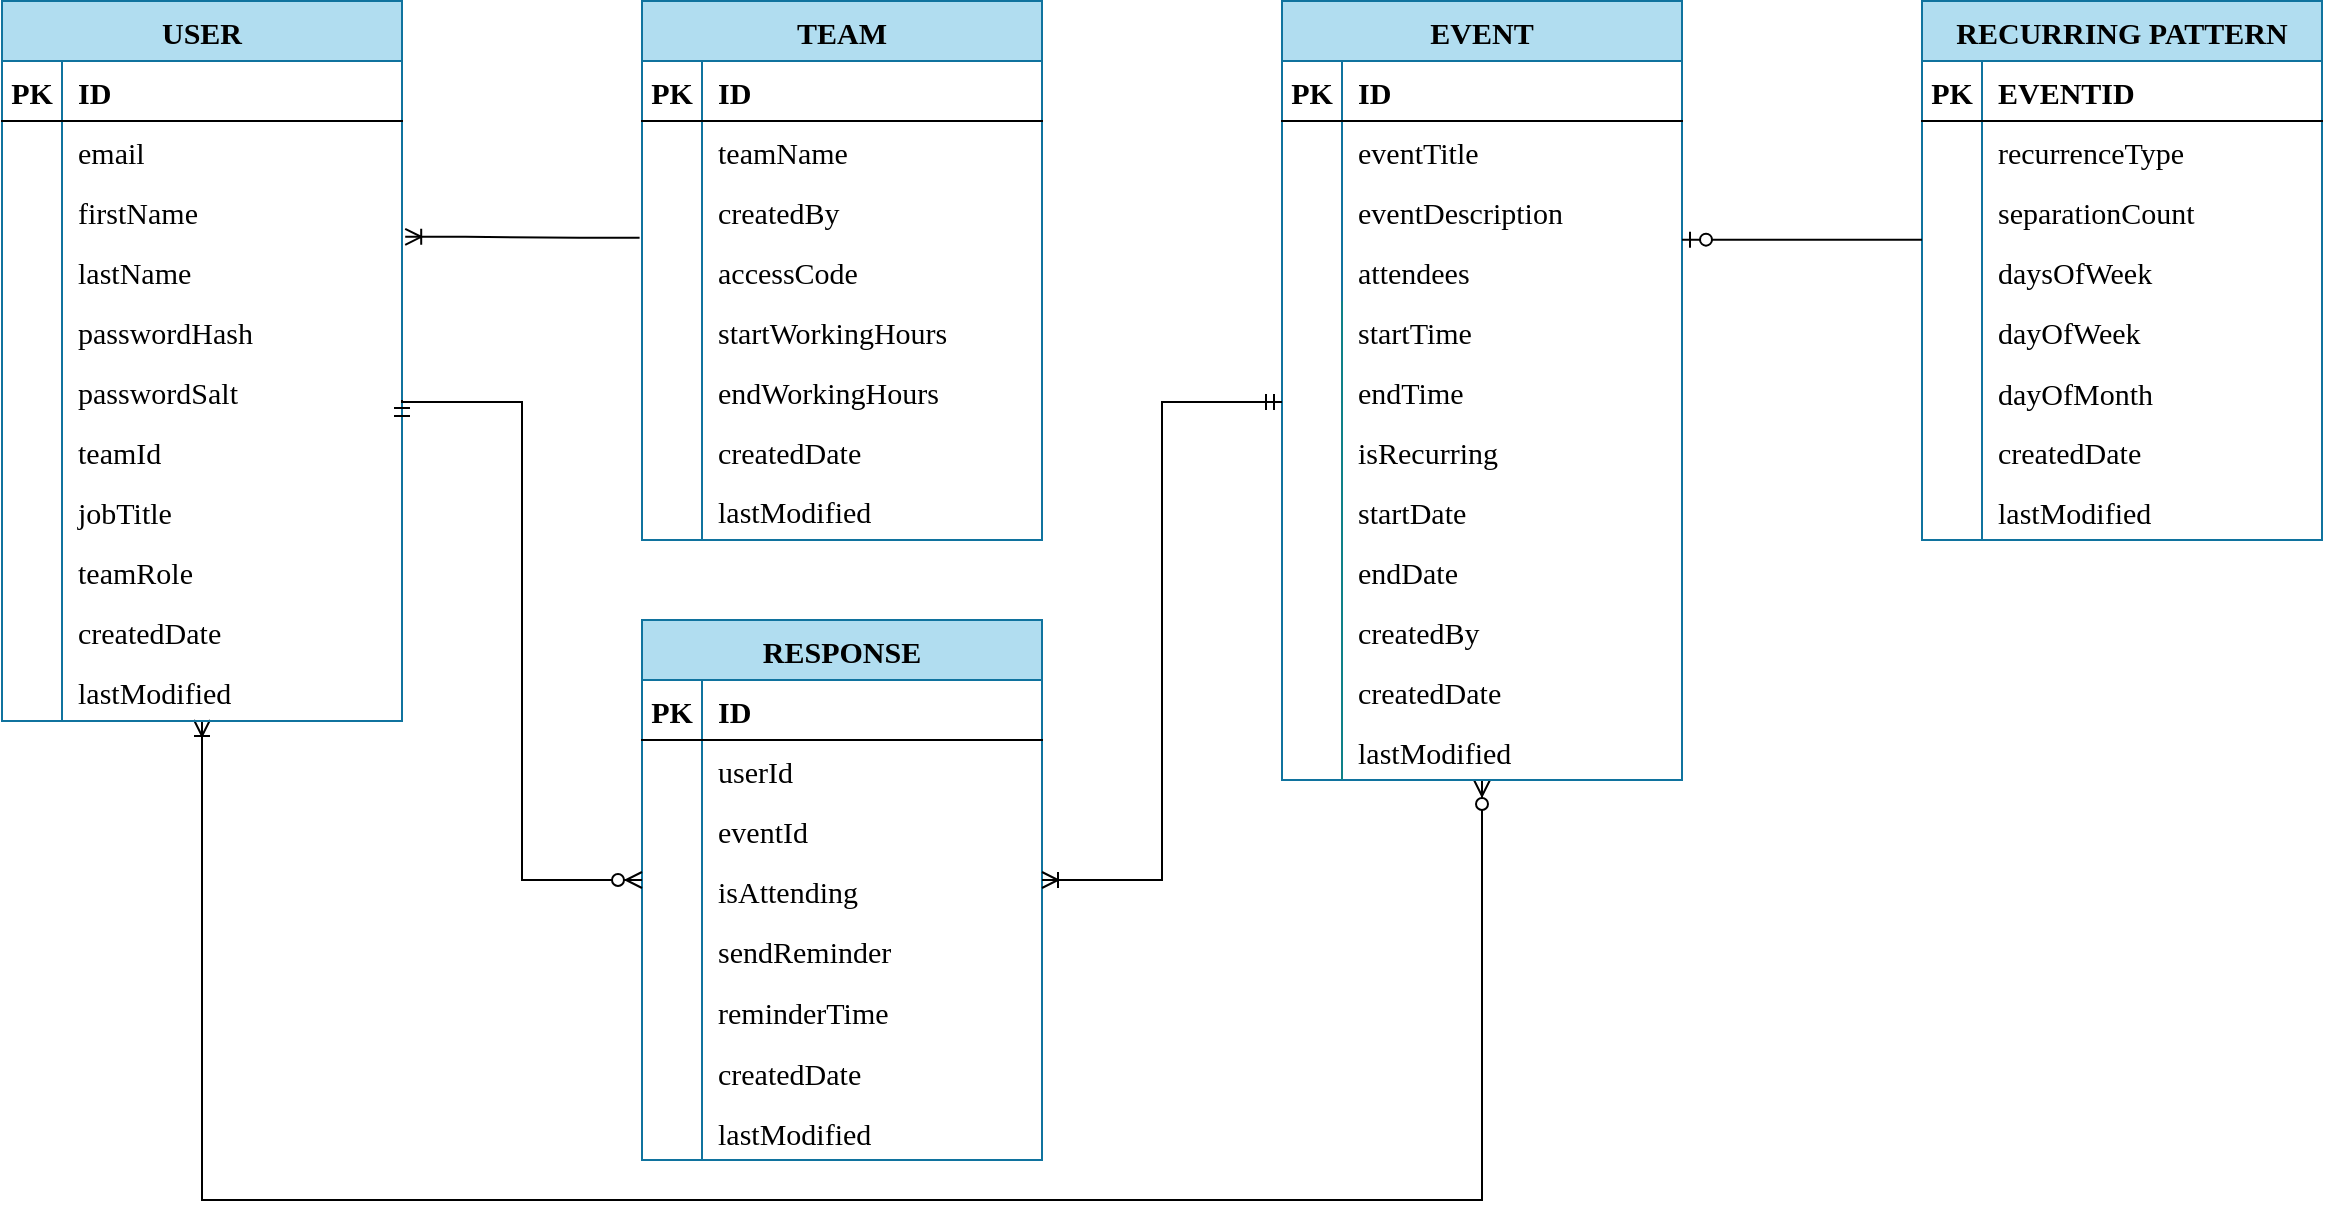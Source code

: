 <mxfile version="21.3.7" type="device">
  <diagram id="R2lEEEUBdFMjLlhIrx00" name="Page-1">
    <mxGraphModel dx="1044" dy="792" grid="1" gridSize="10" guides="1" tooltips="1" connect="1" arrows="1" fold="1" page="1" pageScale="1" pageWidth="1169" pageHeight="827" math="0" shadow="0" extFonts="Permanent Marker^https://fonts.googleapis.com/css?family=Permanent+Marker">
      <root>
        <mxCell id="0" />
        <mxCell id="1" parent="0" />
        <mxCell id="0KluFjxymEB3PdpdBPrm-7" value="" style="edgeStyle=orthogonalEdgeStyle;fontSize=15;html=1;endArrow=ERoneToMany;startArrow=ERzeroToMany;rounded=0;fontFamily=Times New Roman;" parent="1" edge="1">
          <mxGeometry width="100" height="100" relative="1" as="geometry">
            <mxPoint x="740" y="470" as="sourcePoint" />
            <mxPoint x="100" y="440" as="targetPoint" />
            <Array as="points">
              <mxPoint x="740" y="680" />
              <mxPoint x="100" y="680" />
            </Array>
          </mxGeometry>
        </mxCell>
        <object label="USER" teamId="teamId&#xa;teamId&#xa;" placeholders="1" id="lhX8aBAA-CN6_TQrvfnU-5">
          <mxCell style="shape=table;startSize=30;container=1;collapsible=1;childLayout=tableLayout;fixedRows=1;rowLines=0;fontStyle=1;align=center;resizeLast=1;movable=1;resizable=1;rotatable=1;deletable=1;editable=1;connectable=1;fillColor=#b1ddf0;strokeColor=#10739e;fontFamily=Times New Roman;fontSize=15;" parent="1" vertex="1">
            <mxGeometry y="80.5" width="200" height="360" as="geometry">
              <mxRectangle x="440" y="80" width="70" height="30" as="alternateBounds" />
            </mxGeometry>
          </mxCell>
        </object>
        <mxCell id="lhX8aBAA-CN6_TQrvfnU-6" value="" style="shape=tableRow;horizontal=0;startSize=0;swimlaneHead=0;swimlaneBody=0;fillColor=none;collapsible=0;dropTarget=0;points=[[0,0.5],[1,0.5]];portConstraint=eastwest;top=0;left=0;right=0;bottom=1;fontFamily=Times New Roman;fontSize=15;" parent="lhX8aBAA-CN6_TQrvfnU-5" vertex="1">
          <mxGeometry y="30" width="200" height="30" as="geometry" />
        </mxCell>
        <mxCell id="lhX8aBAA-CN6_TQrvfnU-7" value="PK" style="shape=partialRectangle;connectable=0;fillColor=none;top=0;left=0;bottom=0;right=0;fontStyle=1;overflow=hidden;fontFamily=Times New Roman;fontSize=15;" parent="lhX8aBAA-CN6_TQrvfnU-6" vertex="1">
          <mxGeometry width="30" height="30" as="geometry">
            <mxRectangle width="30" height="30" as="alternateBounds" />
          </mxGeometry>
        </mxCell>
        <mxCell id="lhX8aBAA-CN6_TQrvfnU-8" value="ID" style="shape=partialRectangle;connectable=0;fillColor=none;top=0;left=0;bottom=0;right=0;align=left;spacingLeft=6;fontStyle=1;overflow=hidden;fontFamily=Times New Roman;fontSize=15;" parent="lhX8aBAA-CN6_TQrvfnU-6" vertex="1">
          <mxGeometry x="30" width="170" height="30" as="geometry">
            <mxRectangle width="170" height="30" as="alternateBounds" />
          </mxGeometry>
        </mxCell>
        <mxCell id="lhX8aBAA-CN6_TQrvfnU-9" value="" style="shape=tableRow;horizontal=0;startSize=0;swimlaneHead=0;swimlaneBody=0;fillColor=none;collapsible=0;dropTarget=0;points=[[0,0.5],[1,0.5]];portConstraint=eastwest;top=0;left=0;right=0;bottom=0;fontFamily=Times New Roman;fontSize=15;" parent="lhX8aBAA-CN6_TQrvfnU-5" vertex="1">
          <mxGeometry y="60" width="200" height="30" as="geometry" />
        </mxCell>
        <mxCell id="lhX8aBAA-CN6_TQrvfnU-10" value="" style="shape=partialRectangle;connectable=0;fillColor=none;top=0;left=0;bottom=0;right=0;editable=1;overflow=hidden;fontFamily=Times New Roman;fontSize=15;" parent="lhX8aBAA-CN6_TQrvfnU-9" vertex="1">
          <mxGeometry width="30" height="30" as="geometry">
            <mxRectangle width="30" height="30" as="alternateBounds" />
          </mxGeometry>
        </mxCell>
        <mxCell id="lhX8aBAA-CN6_TQrvfnU-11" value="email" style="shape=partialRectangle;connectable=0;fillColor=none;top=0;left=0;bottom=0;right=0;align=left;spacingLeft=6;overflow=hidden;fontFamily=Times New Roman;fontSize=15;" parent="lhX8aBAA-CN6_TQrvfnU-9" vertex="1">
          <mxGeometry x="30" width="170" height="30" as="geometry">
            <mxRectangle width="170" height="30" as="alternateBounds" />
          </mxGeometry>
        </mxCell>
        <mxCell id="lhX8aBAA-CN6_TQrvfnU-12" value="" style="shape=tableRow;horizontal=0;startSize=0;swimlaneHead=0;swimlaneBody=0;fillColor=none;collapsible=0;dropTarget=0;points=[[0,0.5],[1,0.5]];portConstraint=eastwest;top=0;left=0;right=0;bottom=0;fontFamily=Times New Roman;fontSize=15;" parent="lhX8aBAA-CN6_TQrvfnU-5" vertex="1">
          <mxGeometry y="90" width="200" height="30" as="geometry" />
        </mxCell>
        <mxCell id="lhX8aBAA-CN6_TQrvfnU-13" value="" style="shape=partialRectangle;connectable=0;fillColor=none;top=0;left=0;bottom=0;right=0;editable=1;overflow=hidden;fontFamily=Times New Roman;fontSize=15;" parent="lhX8aBAA-CN6_TQrvfnU-12" vertex="1">
          <mxGeometry width="30" height="30" as="geometry">
            <mxRectangle width="30" height="30" as="alternateBounds" />
          </mxGeometry>
        </mxCell>
        <mxCell id="lhX8aBAA-CN6_TQrvfnU-14" value="firstName" style="shape=partialRectangle;connectable=0;fillColor=none;top=0;left=0;bottom=0;right=0;align=left;spacingLeft=6;overflow=hidden;fontFamily=Times New Roman;fontSize=15;" parent="lhX8aBAA-CN6_TQrvfnU-12" vertex="1">
          <mxGeometry x="30" width="170" height="30" as="geometry">
            <mxRectangle width="170" height="30" as="alternateBounds" />
          </mxGeometry>
        </mxCell>
        <mxCell id="lhX8aBAA-CN6_TQrvfnU-15" value="" style="shape=tableRow;horizontal=0;startSize=0;swimlaneHead=0;swimlaneBody=0;fillColor=none;collapsible=0;dropTarget=0;points=[[0,0.5],[1,0.5]];portConstraint=eastwest;top=0;left=0;right=0;bottom=0;fontFamily=Times New Roman;fontSize=15;" parent="lhX8aBAA-CN6_TQrvfnU-5" vertex="1">
          <mxGeometry y="120" width="200" height="30" as="geometry" />
        </mxCell>
        <mxCell id="lhX8aBAA-CN6_TQrvfnU-16" value="" style="shape=partialRectangle;connectable=0;fillColor=none;top=0;left=0;bottom=0;right=0;editable=1;overflow=hidden;fontFamily=Times New Roman;fontSize=15;" parent="lhX8aBAA-CN6_TQrvfnU-15" vertex="1">
          <mxGeometry width="30" height="30" as="geometry">
            <mxRectangle width="30" height="30" as="alternateBounds" />
          </mxGeometry>
        </mxCell>
        <object label="lastName" teamId="" id="lhX8aBAA-CN6_TQrvfnU-17">
          <mxCell style="shape=partialRectangle;connectable=0;fillColor=none;top=0;left=0;bottom=0;right=0;align=left;spacingLeft=6;overflow=hidden;fontFamily=Times New Roman;fontSize=15;" parent="lhX8aBAA-CN6_TQrvfnU-15" vertex="1">
            <mxGeometry x="30" width="170" height="30" as="geometry">
              <mxRectangle width="170" height="30" as="alternateBounds" />
            </mxGeometry>
          </mxCell>
        </object>
        <object label="passwordHash" teamId="" id="lhX8aBAA-CN6_TQrvfnU-18">
          <mxCell style="shape=partialRectangle;connectable=0;fillColor=none;top=0;left=0;bottom=0;right=0;align=left;spacingLeft=6;overflow=hidden;fontFamily=Times New Roman;fontSize=15;" parent="1" vertex="1">
            <mxGeometry x="30" y="230.5" width="150" height="30" as="geometry">
              <mxRectangle width="150" height="30" as="alternateBounds" />
            </mxGeometry>
          </mxCell>
        </object>
        <object label="passwordSalt" teamId="" id="lhX8aBAA-CN6_TQrvfnU-19">
          <mxCell style="shape=partialRectangle;connectable=0;fillColor=none;top=0;left=0;bottom=0;right=0;align=left;spacingLeft=6;overflow=hidden;fontFamily=Times New Roman;fontSize=15;" parent="1" vertex="1">
            <mxGeometry x="30" y="260.5" width="150" height="30" as="geometry">
              <mxRectangle width="150" height="30" as="alternateBounds" />
            </mxGeometry>
          </mxCell>
        </object>
        <object label="teamId" teamId="" id="lhX8aBAA-CN6_TQrvfnU-20">
          <mxCell style="shape=partialRectangle;connectable=0;fillColor=none;top=0;left=0;bottom=0;right=0;align=left;spacingLeft=6;overflow=hidden;fontFamily=Times New Roman;fontSize=15;" parent="1" vertex="1">
            <mxGeometry x="30" y="290.5" width="150" height="30" as="geometry">
              <mxRectangle width="150" height="30" as="alternateBounds" />
            </mxGeometry>
          </mxCell>
        </object>
        <object label="jobTitle" teamId="" id="lhX8aBAA-CN6_TQrvfnU-21">
          <mxCell style="shape=partialRectangle;connectable=0;fillColor=none;top=0;left=0;bottom=0;right=0;align=left;spacingLeft=6;overflow=hidden;fontFamily=Times New Roman;fontSize=15;" parent="1" vertex="1">
            <mxGeometry x="30" y="320.5" width="150" height="30" as="geometry">
              <mxRectangle width="150" height="30" as="alternateBounds" />
            </mxGeometry>
          </mxCell>
        </object>
        <mxCell id="lhX8aBAA-CN6_TQrvfnU-22" value="" style="endArrow=none;html=1;rounded=0;fillColor=#b1ddf0;strokeColor=#10739e;fontFamily=Times New Roman;fontSize=15;" parent="1" edge="1">
          <mxGeometry width="50" height="50" relative="1" as="geometry">
            <mxPoint x="30" y="440.5" as="sourcePoint" />
            <mxPoint x="30" y="230.5" as="targetPoint" />
          </mxGeometry>
        </mxCell>
        <object label="TEAM" teamId="teamId&#xa;teamId&#xa;" placeholders="1" id="lhX8aBAA-CN6_TQrvfnU-23">
          <mxCell style="shape=table;startSize=30;container=1;collapsible=1;childLayout=tableLayout;fixedRows=1;rowLines=0;fontStyle=1;align=center;resizeLast=1;movable=1;resizable=1;rotatable=1;deletable=1;editable=1;connectable=1;fillColor=#b1ddf0;strokeColor=#10739e;fontFamily=Times New Roman;fontSize=15;" parent="1" vertex="1">
            <mxGeometry x="320" y="80.5" width="200" height="269.5" as="geometry">
              <mxRectangle x="440" y="80" width="70" height="30" as="alternateBounds" />
            </mxGeometry>
          </mxCell>
        </object>
        <mxCell id="lhX8aBAA-CN6_TQrvfnU-24" value="" style="shape=tableRow;horizontal=0;startSize=0;swimlaneHead=0;swimlaneBody=0;fillColor=none;collapsible=0;dropTarget=0;points=[[0,0.5],[1,0.5]];portConstraint=eastwest;top=0;left=0;right=0;bottom=1;fontFamily=Times New Roman;fontSize=15;" parent="lhX8aBAA-CN6_TQrvfnU-23" vertex="1">
          <mxGeometry y="30" width="200" height="30" as="geometry" />
        </mxCell>
        <mxCell id="lhX8aBAA-CN6_TQrvfnU-25" value="PK" style="shape=partialRectangle;connectable=0;fillColor=none;top=0;left=0;bottom=0;right=0;fontStyle=1;overflow=hidden;fontFamily=Times New Roman;fontSize=15;" parent="lhX8aBAA-CN6_TQrvfnU-24" vertex="1">
          <mxGeometry width="30" height="30" as="geometry">
            <mxRectangle width="30" height="30" as="alternateBounds" />
          </mxGeometry>
        </mxCell>
        <mxCell id="lhX8aBAA-CN6_TQrvfnU-26" value="ID" style="shape=partialRectangle;connectable=0;fillColor=none;top=0;left=0;bottom=0;right=0;align=left;spacingLeft=6;fontStyle=1;overflow=hidden;fontFamily=Times New Roman;fontSize=15;" parent="lhX8aBAA-CN6_TQrvfnU-24" vertex="1">
          <mxGeometry x="30" width="170" height="30" as="geometry">
            <mxRectangle width="170" height="30" as="alternateBounds" />
          </mxGeometry>
        </mxCell>
        <mxCell id="lhX8aBAA-CN6_TQrvfnU-27" value="" style="shape=tableRow;horizontal=0;startSize=0;swimlaneHead=0;swimlaneBody=0;fillColor=none;collapsible=0;dropTarget=0;points=[[0,0.5],[1,0.5]];portConstraint=eastwest;top=0;left=0;right=0;bottom=0;fontFamily=Times New Roman;fontSize=15;" parent="lhX8aBAA-CN6_TQrvfnU-23" vertex="1">
          <mxGeometry y="60" width="200" height="30" as="geometry" />
        </mxCell>
        <mxCell id="lhX8aBAA-CN6_TQrvfnU-28" value="" style="shape=partialRectangle;connectable=0;fillColor=none;top=0;left=0;bottom=0;right=0;editable=1;overflow=hidden;fontFamily=Times New Roman;fontSize=15;" parent="lhX8aBAA-CN6_TQrvfnU-27" vertex="1">
          <mxGeometry width="30" height="30" as="geometry">
            <mxRectangle width="30" height="30" as="alternateBounds" />
          </mxGeometry>
        </mxCell>
        <mxCell id="lhX8aBAA-CN6_TQrvfnU-29" value="teamName" style="shape=partialRectangle;connectable=0;fillColor=none;top=0;left=0;bottom=0;right=0;align=left;spacingLeft=6;overflow=hidden;fontFamily=Times New Roman;fontSize=15;" parent="lhX8aBAA-CN6_TQrvfnU-27" vertex="1">
          <mxGeometry x="30" width="170" height="30" as="geometry">
            <mxRectangle width="170" height="30" as="alternateBounds" />
          </mxGeometry>
        </mxCell>
        <mxCell id="lhX8aBAA-CN6_TQrvfnU-30" value="" style="shape=tableRow;horizontal=0;startSize=0;swimlaneHead=0;swimlaneBody=0;fillColor=none;collapsible=0;dropTarget=0;points=[[0,0.5],[1,0.5]];portConstraint=eastwest;top=0;left=0;right=0;bottom=0;fontFamily=Times New Roman;fontSize=15;" parent="lhX8aBAA-CN6_TQrvfnU-23" vertex="1">
          <mxGeometry y="90" width="200" height="30" as="geometry" />
        </mxCell>
        <mxCell id="lhX8aBAA-CN6_TQrvfnU-31" value="" style="shape=partialRectangle;connectable=0;fillColor=none;top=0;left=0;bottom=0;right=0;editable=1;overflow=hidden;fontFamily=Times New Roman;fontSize=15;" parent="lhX8aBAA-CN6_TQrvfnU-30" vertex="1">
          <mxGeometry width="30" height="30" as="geometry">
            <mxRectangle width="30" height="30" as="alternateBounds" />
          </mxGeometry>
        </mxCell>
        <mxCell id="lhX8aBAA-CN6_TQrvfnU-32" value="createdBy" style="shape=partialRectangle;connectable=0;fillColor=none;top=0;left=0;bottom=0;right=0;align=left;spacingLeft=6;overflow=hidden;fontFamily=Times New Roman;fontSize=15;" parent="lhX8aBAA-CN6_TQrvfnU-30" vertex="1">
          <mxGeometry x="30" width="170" height="30" as="geometry">
            <mxRectangle width="170" height="30" as="alternateBounds" />
          </mxGeometry>
        </mxCell>
        <mxCell id="lhX8aBAA-CN6_TQrvfnU-33" value="" style="shape=tableRow;horizontal=0;startSize=0;swimlaneHead=0;swimlaneBody=0;fillColor=none;collapsible=0;dropTarget=0;points=[[0,0.5],[1,0.5]];portConstraint=eastwest;top=0;left=0;right=0;bottom=0;fontFamily=Times New Roman;fontSize=15;" parent="lhX8aBAA-CN6_TQrvfnU-23" vertex="1">
          <mxGeometry y="120" width="200" height="30" as="geometry" />
        </mxCell>
        <mxCell id="lhX8aBAA-CN6_TQrvfnU-34" value="" style="shape=partialRectangle;connectable=0;fillColor=none;top=0;left=0;bottom=0;right=0;editable=1;overflow=hidden;fontFamily=Times New Roman;fontSize=15;" parent="lhX8aBAA-CN6_TQrvfnU-33" vertex="1">
          <mxGeometry width="30" height="30" as="geometry">
            <mxRectangle width="30" height="30" as="alternateBounds" />
          </mxGeometry>
        </mxCell>
        <object label="accessCode" teamId="" id="lhX8aBAA-CN6_TQrvfnU-35">
          <mxCell style="shape=partialRectangle;connectable=0;fillColor=none;top=0;left=0;bottom=0;right=0;align=left;spacingLeft=6;overflow=hidden;fontFamily=Times New Roman;fontSize=15;" parent="lhX8aBAA-CN6_TQrvfnU-33" vertex="1">
            <mxGeometry x="30" width="170" height="30" as="geometry">
              <mxRectangle width="170" height="30" as="alternateBounds" />
            </mxGeometry>
          </mxCell>
        </object>
        <object label="EVENT" teamId="teamId&#xa;teamId&#xa;" placeholders="1" id="ROYj8HqKsCZeWACCtqD5-10">
          <mxCell style="shape=table;startSize=30;container=1;collapsible=1;childLayout=tableLayout;fixedRows=1;rowLines=0;fontStyle=1;align=center;resizeLast=1;movable=1;resizable=1;rotatable=1;deletable=1;editable=1;connectable=1;fillColor=#b1ddf0;strokeColor=#10739e;fontFamily=Times New Roman;fontSize=15;" parent="1" vertex="1">
            <mxGeometry x="640" y="80.5" width="200" height="389.5" as="geometry">
              <mxRectangle x="440" y="80" width="70" height="30" as="alternateBounds" />
            </mxGeometry>
          </mxCell>
        </object>
        <mxCell id="ROYj8HqKsCZeWACCtqD5-11" value="" style="shape=tableRow;horizontal=0;startSize=0;swimlaneHead=0;swimlaneBody=0;fillColor=none;collapsible=0;dropTarget=0;points=[[0,0.5],[1,0.5]];portConstraint=eastwest;top=0;left=0;right=0;bottom=1;fontFamily=Times New Roman;fontSize=15;" parent="ROYj8HqKsCZeWACCtqD5-10" vertex="1">
          <mxGeometry y="30" width="200" height="30" as="geometry" />
        </mxCell>
        <mxCell id="ROYj8HqKsCZeWACCtqD5-12" value="PK" style="shape=partialRectangle;connectable=0;fillColor=none;top=0;left=0;bottom=0;right=0;fontStyle=1;overflow=hidden;fontFamily=Times New Roman;fontSize=15;" parent="ROYj8HqKsCZeWACCtqD5-11" vertex="1">
          <mxGeometry width="30" height="30" as="geometry">
            <mxRectangle width="30" height="30" as="alternateBounds" />
          </mxGeometry>
        </mxCell>
        <mxCell id="ROYj8HqKsCZeWACCtqD5-13" value="ID" style="shape=partialRectangle;connectable=0;fillColor=none;top=0;left=0;bottom=0;right=0;align=left;spacingLeft=6;fontStyle=1;overflow=hidden;fontFamily=Times New Roman;fontSize=15;" parent="ROYj8HqKsCZeWACCtqD5-11" vertex="1">
          <mxGeometry x="30" width="170" height="30" as="geometry">
            <mxRectangle width="170" height="30" as="alternateBounds" />
          </mxGeometry>
        </mxCell>
        <mxCell id="ROYj8HqKsCZeWACCtqD5-14" value="" style="shape=tableRow;horizontal=0;startSize=0;swimlaneHead=0;swimlaneBody=0;fillColor=none;collapsible=0;dropTarget=0;points=[[0,0.5],[1,0.5]];portConstraint=eastwest;top=0;left=0;right=0;bottom=0;fontFamily=Times New Roman;fontSize=15;" parent="ROYj8HqKsCZeWACCtqD5-10" vertex="1">
          <mxGeometry y="60" width="200" height="30" as="geometry" />
        </mxCell>
        <mxCell id="ROYj8HqKsCZeWACCtqD5-15" value="" style="shape=partialRectangle;connectable=0;fillColor=none;top=0;left=0;bottom=0;right=0;editable=1;overflow=hidden;fontFamily=Times New Roman;fontSize=15;" parent="ROYj8HqKsCZeWACCtqD5-14" vertex="1">
          <mxGeometry width="30" height="30" as="geometry">
            <mxRectangle width="30" height="30" as="alternateBounds" />
          </mxGeometry>
        </mxCell>
        <mxCell id="ROYj8HqKsCZeWACCtqD5-16" value="eventTitle" style="shape=partialRectangle;connectable=0;fillColor=none;top=0;left=0;bottom=0;right=0;align=left;spacingLeft=6;overflow=hidden;fontFamily=Times New Roman;fontSize=15;" parent="ROYj8HqKsCZeWACCtqD5-14" vertex="1">
          <mxGeometry x="30" width="170" height="30" as="geometry">
            <mxRectangle width="170" height="30" as="alternateBounds" />
          </mxGeometry>
        </mxCell>
        <mxCell id="ROYj8HqKsCZeWACCtqD5-17" value="" style="shape=tableRow;horizontal=0;startSize=0;swimlaneHead=0;swimlaneBody=0;fillColor=none;collapsible=0;dropTarget=0;points=[[0,0.5],[1,0.5]];portConstraint=eastwest;top=0;left=0;right=0;bottom=0;fontFamily=Times New Roman;fontSize=15;" parent="ROYj8HqKsCZeWACCtqD5-10" vertex="1">
          <mxGeometry y="90" width="200" height="30" as="geometry" />
        </mxCell>
        <mxCell id="ROYj8HqKsCZeWACCtqD5-18" value="" style="shape=partialRectangle;connectable=0;fillColor=none;top=0;left=0;bottom=0;right=0;editable=1;overflow=hidden;fontFamily=Times New Roman;fontSize=15;" parent="ROYj8HqKsCZeWACCtqD5-17" vertex="1">
          <mxGeometry width="30" height="30" as="geometry">
            <mxRectangle width="30" height="30" as="alternateBounds" />
          </mxGeometry>
        </mxCell>
        <mxCell id="ROYj8HqKsCZeWACCtqD5-19" value="eventDescription" style="shape=partialRectangle;connectable=0;fillColor=none;top=0;left=0;bottom=0;right=0;align=left;spacingLeft=6;overflow=hidden;fontFamily=Times New Roman;fontSize=15;" parent="ROYj8HqKsCZeWACCtqD5-17" vertex="1">
          <mxGeometry x="30" width="170" height="30" as="geometry">
            <mxRectangle width="170" height="30" as="alternateBounds" />
          </mxGeometry>
        </mxCell>
        <mxCell id="ROYj8HqKsCZeWACCtqD5-20" value="" style="shape=tableRow;horizontal=0;startSize=0;swimlaneHead=0;swimlaneBody=0;fillColor=none;collapsible=0;dropTarget=0;points=[[0,0.5],[1,0.5]];portConstraint=eastwest;top=0;left=0;right=0;bottom=0;fontFamily=Times New Roman;fontSize=15;" parent="ROYj8HqKsCZeWACCtqD5-10" vertex="1">
          <mxGeometry y="120" width="200" height="30" as="geometry" />
        </mxCell>
        <mxCell id="ROYj8HqKsCZeWACCtqD5-21" value="" style="shape=partialRectangle;connectable=0;fillColor=none;top=0;left=0;bottom=0;right=0;editable=1;overflow=hidden;fontFamily=Times New Roman;fontSize=15;" parent="ROYj8HqKsCZeWACCtqD5-20" vertex="1">
          <mxGeometry width="30" height="30" as="geometry">
            <mxRectangle width="30" height="30" as="alternateBounds" />
          </mxGeometry>
        </mxCell>
        <object label="attendees" teamId="" id="ROYj8HqKsCZeWACCtqD5-22">
          <mxCell style="shape=partialRectangle;connectable=0;fillColor=none;top=0;left=0;bottom=0;right=0;align=left;spacingLeft=6;overflow=hidden;fontFamily=Times New Roman;fontSize=15;" parent="ROYj8HqKsCZeWACCtqD5-20" vertex="1">
            <mxGeometry x="30" width="170" height="30" as="geometry">
              <mxRectangle width="170" height="30" as="alternateBounds" />
            </mxGeometry>
          </mxCell>
        </object>
        <object label="startTime" teamId="" id="ROYj8HqKsCZeWACCtqD5-23">
          <mxCell style="shape=partialRectangle;connectable=0;fillColor=none;top=0;left=0;bottom=0;right=0;align=left;spacingLeft=6;overflow=hidden;fontFamily=Times New Roman;fontSize=15;" parent="1" vertex="1">
            <mxGeometry x="670" y="230.5" width="170" height="30" as="geometry">
              <mxRectangle width="150" height="30" as="alternateBounds" />
            </mxGeometry>
          </mxCell>
        </object>
        <object label="endTime" teamId="" id="ROYj8HqKsCZeWACCtqD5-24">
          <mxCell style="shape=partialRectangle;connectable=0;fillColor=none;top=0;left=0;bottom=0;right=0;align=left;spacingLeft=6;overflow=hidden;fontFamily=Times New Roman;fontSize=15;" parent="1" vertex="1">
            <mxGeometry x="670" y="260.5" width="170" height="30" as="geometry">
              <mxRectangle width="150" height="30" as="alternateBounds" />
            </mxGeometry>
          </mxCell>
        </object>
        <object label="isRecurring" teamId="" id="ROYj8HqKsCZeWACCtqD5-25">
          <mxCell style="shape=partialRectangle;connectable=0;fillColor=none;top=0;left=0;bottom=0;right=0;align=left;spacingLeft=6;overflow=hidden;fontFamily=Times New Roman;fontSize=15;" parent="1" vertex="1">
            <mxGeometry x="670" y="290.5" width="170" height="30" as="geometry">
              <mxRectangle width="150" height="30" as="alternateBounds" />
            </mxGeometry>
          </mxCell>
        </object>
        <object label="startDate" teamId="" id="ROYj8HqKsCZeWACCtqD5-26">
          <mxCell style="shape=partialRectangle;connectable=0;fillColor=none;top=0;left=0;bottom=0;right=0;align=left;spacingLeft=6;overflow=hidden;fontFamily=Times New Roman;fontSize=15;" parent="1" vertex="1">
            <mxGeometry x="670" y="320.5" width="170" height="30" as="geometry">
              <mxRectangle width="150" height="30" as="alternateBounds" />
            </mxGeometry>
          </mxCell>
        </object>
        <mxCell id="ROYj8HqKsCZeWACCtqD5-27" value="" style="endArrow=none;html=1;rounded=0;fillColor=#b0e3e6;strokeColor=#0e8088;fontFamily=Times New Roman;fontSize=15;" parent="1" edge="1">
          <mxGeometry width="50" height="50" relative="1" as="geometry">
            <mxPoint x="670" y="470" as="sourcePoint" />
            <mxPoint x="670" y="230.5" as="targetPoint" />
          </mxGeometry>
        </mxCell>
        <object label="RESPONSE" teamId="teamId&#xa;teamId&#xa;" placeholders="1" id="ROYj8HqKsCZeWACCtqD5-28">
          <mxCell style="shape=table;startSize=30;container=1;collapsible=1;childLayout=tableLayout;fixedRows=1;rowLines=0;fontStyle=1;align=center;resizeLast=1;movable=1;resizable=1;rotatable=1;deletable=1;editable=1;connectable=1;fillColor=#b1ddf0;strokeColor=#10739e;fontFamily=Times New Roman;fontSize=15;" parent="1" vertex="1">
            <mxGeometry x="320" y="390" width="200" height="270" as="geometry">
              <mxRectangle x="440" y="80" width="70" height="30" as="alternateBounds" />
            </mxGeometry>
          </mxCell>
        </object>
        <mxCell id="ROYj8HqKsCZeWACCtqD5-29" value="" style="shape=tableRow;horizontal=0;startSize=0;swimlaneHead=0;swimlaneBody=0;fillColor=none;collapsible=0;dropTarget=0;points=[[0,0.5],[1,0.5]];portConstraint=eastwest;top=0;left=0;right=0;bottom=1;fontFamily=Times New Roman;fontSize=15;" parent="ROYj8HqKsCZeWACCtqD5-28" vertex="1">
          <mxGeometry y="30" width="200" height="30" as="geometry" />
        </mxCell>
        <mxCell id="ROYj8HqKsCZeWACCtqD5-30" value="PK" style="shape=partialRectangle;connectable=0;fillColor=none;top=0;left=0;bottom=0;right=0;fontStyle=1;overflow=hidden;fontFamily=Times New Roman;fontSize=15;" parent="ROYj8HqKsCZeWACCtqD5-29" vertex="1">
          <mxGeometry width="30" height="30" as="geometry">
            <mxRectangle width="30" height="30" as="alternateBounds" />
          </mxGeometry>
        </mxCell>
        <mxCell id="ROYj8HqKsCZeWACCtqD5-31" value="ID" style="shape=partialRectangle;connectable=0;fillColor=none;top=0;left=0;bottom=0;right=0;align=left;spacingLeft=6;fontStyle=1;overflow=hidden;fontFamily=Times New Roman;fontSize=15;" parent="ROYj8HqKsCZeWACCtqD5-29" vertex="1">
          <mxGeometry x="30" width="170" height="30" as="geometry">
            <mxRectangle width="170" height="30" as="alternateBounds" />
          </mxGeometry>
        </mxCell>
        <mxCell id="ROYj8HqKsCZeWACCtqD5-32" value="" style="shape=tableRow;horizontal=0;startSize=0;swimlaneHead=0;swimlaneBody=0;fillColor=none;collapsible=0;dropTarget=0;points=[[0,0.5],[1,0.5]];portConstraint=eastwest;top=0;left=0;right=0;bottom=0;fontFamily=Times New Roman;fontSize=15;" parent="ROYj8HqKsCZeWACCtqD5-28" vertex="1">
          <mxGeometry y="60" width="200" height="30" as="geometry" />
        </mxCell>
        <mxCell id="ROYj8HqKsCZeWACCtqD5-33" value="" style="shape=partialRectangle;connectable=0;fillColor=none;top=0;left=0;bottom=0;right=0;editable=1;overflow=hidden;fontFamily=Times New Roman;fontSize=15;" parent="ROYj8HqKsCZeWACCtqD5-32" vertex="1">
          <mxGeometry width="30" height="30" as="geometry">
            <mxRectangle width="30" height="30" as="alternateBounds" />
          </mxGeometry>
        </mxCell>
        <mxCell id="ROYj8HqKsCZeWACCtqD5-34" value="userId" style="shape=partialRectangle;connectable=0;fillColor=none;top=0;left=0;bottom=0;right=0;align=left;spacingLeft=6;overflow=hidden;fontFamily=Times New Roman;fontSize=15;" parent="ROYj8HqKsCZeWACCtqD5-32" vertex="1">
          <mxGeometry x="30" width="170" height="30" as="geometry">
            <mxRectangle width="170" height="30" as="alternateBounds" />
          </mxGeometry>
        </mxCell>
        <mxCell id="ROYj8HqKsCZeWACCtqD5-35" value="" style="shape=tableRow;horizontal=0;startSize=0;swimlaneHead=0;swimlaneBody=0;fillColor=none;collapsible=0;dropTarget=0;points=[[0,0.5],[1,0.5]];portConstraint=eastwest;top=0;left=0;right=0;bottom=0;fontFamily=Times New Roman;fontSize=15;" parent="ROYj8HqKsCZeWACCtqD5-28" vertex="1">
          <mxGeometry y="90" width="200" height="30" as="geometry" />
        </mxCell>
        <mxCell id="ROYj8HqKsCZeWACCtqD5-36" value="" style="shape=partialRectangle;connectable=0;fillColor=none;top=0;left=0;bottom=0;right=0;editable=1;overflow=hidden;fontFamily=Times New Roman;fontSize=15;" parent="ROYj8HqKsCZeWACCtqD5-35" vertex="1">
          <mxGeometry width="30" height="30" as="geometry">
            <mxRectangle width="30" height="30" as="alternateBounds" />
          </mxGeometry>
        </mxCell>
        <mxCell id="ROYj8HqKsCZeWACCtqD5-37" value="eventId" style="shape=partialRectangle;connectable=0;fillColor=none;top=0;left=0;bottom=0;right=0;align=left;spacingLeft=6;overflow=hidden;fontFamily=Times New Roman;fontSize=15;" parent="ROYj8HqKsCZeWACCtqD5-35" vertex="1">
          <mxGeometry x="30" width="170" height="30" as="geometry">
            <mxRectangle width="170" height="30" as="alternateBounds" />
          </mxGeometry>
        </mxCell>
        <mxCell id="ROYj8HqKsCZeWACCtqD5-38" value="" style="shape=tableRow;horizontal=0;startSize=0;swimlaneHead=0;swimlaneBody=0;fillColor=none;collapsible=0;dropTarget=0;points=[[0,0.5],[1,0.5]];portConstraint=eastwest;top=0;left=0;right=0;bottom=0;fontFamily=Times New Roman;fontSize=15;" parent="ROYj8HqKsCZeWACCtqD5-28" vertex="1">
          <mxGeometry y="120" width="200" height="30" as="geometry" />
        </mxCell>
        <mxCell id="ROYj8HqKsCZeWACCtqD5-39" value="" style="shape=partialRectangle;connectable=0;fillColor=none;top=0;left=0;bottom=0;right=0;editable=1;overflow=hidden;fontFamily=Times New Roman;fontSize=15;" parent="ROYj8HqKsCZeWACCtqD5-38" vertex="1">
          <mxGeometry width="30" height="30" as="geometry">
            <mxRectangle width="30" height="30" as="alternateBounds" />
          </mxGeometry>
        </mxCell>
        <object label="isAttending" teamId="" id="ROYj8HqKsCZeWACCtqD5-40">
          <mxCell style="shape=partialRectangle;connectable=0;fillColor=none;top=0;left=0;bottom=0;right=0;align=left;spacingLeft=6;overflow=hidden;fontFamily=Times New Roman;fontSize=15;" parent="ROYj8HqKsCZeWACCtqD5-38" vertex="1">
            <mxGeometry x="30" width="170" height="30" as="geometry">
              <mxRectangle width="170" height="30" as="alternateBounds" />
            </mxGeometry>
          </mxCell>
        </object>
        <object label="sendReminder" teamId="" id="ROYj8HqKsCZeWACCtqD5-41">
          <mxCell style="shape=partialRectangle;connectable=0;fillColor=none;top=0;left=0;bottom=0;right=0;align=left;spacingLeft=6;overflow=hidden;fontFamily=Times New Roman;fontSize=15;" parent="1" vertex="1">
            <mxGeometry x="350" y="540" width="170" height="30" as="geometry">
              <mxRectangle width="150" height="30" as="alternateBounds" />
            </mxGeometry>
          </mxCell>
        </object>
        <object label="reminderTime" teamId="" id="ROYj8HqKsCZeWACCtqD5-42">
          <mxCell style="shape=partialRectangle;connectable=0;fillColor=none;top=0;left=0;bottom=0;right=0;align=left;spacingLeft=6;overflow=hidden;fontFamily=Times New Roman;fontSize=15;" parent="1" vertex="1">
            <mxGeometry x="350" y="570" width="170" height="31" as="geometry">
              <mxRectangle width="150" height="30" as="alternateBounds" />
            </mxGeometry>
          </mxCell>
        </object>
        <mxCell id="ROYj8HqKsCZeWACCtqD5-45" value="" style="endArrow=none;html=1;rounded=0;fillColor=#b1ddf0;strokeColor=#10739e;fontFamily=Times New Roman;fontSize=15;" parent="1" edge="1">
          <mxGeometry width="50" height="50" relative="1" as="geometry">
            <mxPoint x="350" y="660" as="sourcePoint" />
            <mxPoint x="350" y="540" as="targetPoint" />
          </mxGeometry>
        </mxCell>
        <object label="endDate" teamId="" id="ROYj8HqKsCZeWACCtqD5-46">
          <mxCell style="shape=partialRectangle;connectable=0;fillColor=none;top=0;left=0;bottom=0;right=0;align=left;spacingLeft=6;overflow=hidden;fontFamily=Times New Roman;fontSize=15;" parent="1" vertex="1">
            <mxGeometry x="670" y="350.5" width="170" height="30" as="geometry">
              <mxRectangle width="150" height="30" as="alternateBounds" />
            </mxGeometry>
          </mxCell>
        </object>
        <object label="" teamId="" id="ROYj8HqKsCZeWACCtqD5-49">
          <mxCell style="shape=partialRectangle;connectable=0;fillColor=none;top=0;left=0;bottom=0;right=0;align=left;spacingLeft=6;overflow=hidden;fontFamily=Times New Roman;fontSize=15;" parent="1" vertex="1">
            <mxGeometry x="30" y="350.5" width="170" height="30" as="geometry">
              <mxRectangle width="150" height="30" as="alternateBounds" />
            </mxGeometry>
          </mxCell>
        </object>
        <object label="endWorkingHours" teamId="" id="ROYj8HqKsCZeWACCtqD5-50">
          <mxCell style="shape=partialRectangle;connectable=0;fillColor=none;top=0;left=0;bottom=0;right=0;align=left;spacingLeft=6;overflow=hidden;fontFamily=Times New Roman;fontSize=15;" parent="1" vertex="1">
            <mxGeometry x="350" y="260.5" width="170" height="30" as="geometry">
              <mxRectangle width="170" height="30" as="alternateBounds" />
            </mxGeometry>
          </mxCell>
        </object>
        <object label="startWorkingHours" teamId="" id="ROYj8HqKsCZeWACCtqD5-51">
          <mxCell style="shape=partialRectangle;connectable=0;fillColor=none;top=0;left=0;bottom=0;right=0;align=left;spacingLeft=6;overflow=hidden;fontFamily=Times New Roman;fontSize=15;" parent="1" vertex="1">
            <mxGeometry x="350" y="230.5" width="170" height="30" as="geometry">
              <mxRectangle width="170" height="30" as="alternateBounds" />
            </mxGeometry>
          </mxCell>
        </object>
        <mxCell id="ROYj8HqKsCZeWACCtqD5-52" value="" style="endArrow=none;html=1;rounded=0;fillColor=#b1ddf0;strokeColor=#10739e;fontFamily=Times New Roman;fontSize=15;" parent="1" edge="1">
          <mxGeometry width="50" height="50" relative="1" as="geometry">
            <mxPoint x="350" y="350" as="sourcePoint" />
            <mxPoint x="350" y="230.5" as="targetPoint" />
          </mxGeometry>
        </mxCell>
        <object label="createdDate" teamId="" id="ROYj8HqKsCZeWACCtqD5-53">
          <mxCell style="shape=partialRectangle;connectable=0;fillColor=none;top=0;left=0;bottom=0;right=0;align=left;spacingLeft=6;overflow=hidden;fontFamily=Times New Roman;fontSize=15;" parent="1" vertex="1">
            <mxGeometry x="30" y="380.5" width="170" height="30" as="geometry">
              <mxRectangle width="170" height="30" as="alternateBounds" />
            </mxGeometry>
          </mxCell>
        </object>
        <object label="createdDate" teamId="" id="ROYj8HqKsCZeWACCtqD5-55">
          <mxCell style="shape=partialRectangle;connectable=0;fillColor=none;top=0;left=0;bottom=0;right=0;align=left;spacingLeft=6;overflow=hidden;fontFamily=Times New Roman;fontSize=15;" parent="1" vertex="1">
            <mxGeometry x="350" y="601" width="170" height="30" as="geometry">
              <mxRectangle width="170" height="30" as="alternateBounds" />
            </mxGeometry>
          </mxCell>
        </object>
        <object label="lastModified" teamId="" id="ROYj8HqKsCZeWACCtqD5-56">
          <mxCell style="shape=partialRectangle;connectable=0;fillColor=none;top=0;left=0;bottom=0;right=0;align=left;spacingLeft=6;overflow=hidden;fontFamily=Times New Roman;fontSize=15;" parent="1" vertex="1">
            <mxGeometry x="30" y="410.5" width="170" height="30" as="geometry">
              <mxRectangle width="170" height="30" as="alternateBounds" />
            </mxGeometry>
          </mxCell>
        </object>
        <object label="createdBy" teamId="" id="ROYj8HqKsCZeWACCtqD5-57">
          <mxCell style="shape=partialRectangle;connectable=0;fillColor=none;top=0;left=0;bottom=0;right=0;align=left;spacingLeft=6;overflow=hidden;fontFamily=Times New Roman;fontSize=15;" parent="1" vertex="1">
            <mxGeometry x="670" y="380.5" width="170" height="30" as="geometry">
              <mxRectangle width="170" height="30" as="alternateBounds" />
            </mxGeometry>
          </mxCell>
        </object>
        <object label="lastModified" teamId="" id="ROYj8HqKsCZeWACCtqD5-58">
          <mxCell style="shape=partialRectangle;connectable=0;fillColor=none;top=0;left=0;bottom=0;right=0;align=left;spacingLeft=6;overflow=hidden;fontFamily=Times New Roman;fontSize=15;" parent="1" vertex="1">
            <mxGeometry x="350" y="631" width="170" height="30" as="geometry">
              <mxRectangle width="170" height="30" as="alternateBounds" />
            </mxGeometry>
          </mxCell>
        </object>
        <object label="RECURRING PATTERN" teamId="teamId&#xa;teamId&#xa;" placeholders="1" id="ROYj8HqKsCZeWACCtqD5-59">
          <mxCell style="shape=table;startSize=30;container=1;collapsible=1;childLayout=tableLayout;fixedRows=1;rowLines=0;fontStyle=1;align=center;resizeLast=1;movable=1;resizable=1;rotatable=1;deletable=1;editable=1;connectable=1;fillColor=#b1ddf0;strokeColor=#10739e;fontFamily=Times New Roman;fontSize=15;" parent="1" vertex="1">
            <mxGeometry x="960" y="80.5" width="200" height="269.5" as="geometry">
              <mxRectangle x="440" y="80" width="70" height="30" as="alternateBounds" />
            </mxGeometry>
          </mxCell>
        </object>
        <mxCell id="ROYj8HqKsCZeWACCtqD5-60" value="" style="shape=tableRow;horizontal=0;startSize=0;swimlaneHead=0;swimlaneBody=0;fillColor=none;collapsible=0;dropTarget=0;points=[[0,0.5],[1,0.5]];portConstraint=eastwest;top=0;left=0;right=0;bottom=1;fontFamily=Times New Roman;fontSize=15;" parent="ROYj8HqKsCZeWACCtqD5-59" vertex="1">
          <mxGeometry y="30" width="200" height="30" as="geometry" />
        </mxCell>
        <mxCell id="ROYj8HqKsCZeWACCtqD5-61" value="PK" style="shape=partialRectangle;connectable=0;fillColor=none;top=0;left=0;bottom=0;right=0;fontStyle=1;overflow=hidden;fontFamily=Times New Roman;fontSize=15;" parent="ROYj8HqKsCZeWACCtqD5-60" vertex="1">
          <mxGeometry width="30" height="30" as="geometry">
            <mxRectangle width="30" height="30" as="alternateBounds" />
          </mxGeometry>
        </mxCell>
        <mxCell id="ROYj8HqKsCZeWACCtqD5-62" value="EVENTID" style="shape=partialRectangle;connectable=0;fillColor=none;top=0;left=0;bottom=0;right=0;align=left;spacingLeft=6;fontStyle=1;overflow=hidden;fontFamily=Times New Roman;fontSize=15;" parent="ROYj8HqKsCZeWACCtqD5-60" vertex="1">
          <mxGeometry x="30" width="170" height="30" as="geometry">
            <mxRectangle width="170" height="30" as="alternateBounds" />
          </mxGeometry>
        </mxCell>
        <mxCell id="ROYj8HqKsCZeWACCtqD5-63" value="" style="shape=tableRow;horizontal=0;startSize=0;swimlaneHead=0;swimlaneBody=0;fillColor=none;collapsible=0;dropTarget=0;points=[[0,0.5],[1,0.5]];portConstraint=eastwest;top=0;left=0;right=0;bottom=0;fontFamily=Times New Roman;fontSize=15;" parent="ROYj8HqKsCZeWACCtqD5-59" vertex="1">
          <mxGeometry y="60" width="200" height="30" as="geometry" />
        </mxCell>
        <mxCell id="ROYj8HqKsCZeWACCtqD5-64" value="" style="shape=partialRectangle;connectable=0;fillColor=none;top=0;left=0;bottom=0;right=0;editable=1;overflow=hidden;fontFamily=Times New Roman;fontSize=15;" parent="ROYj8HqKsCZeWACCtqD5-63" vertex="1">
          <mxGeometry width="30" height="30" as="geometry">
            <mxRectangle width="30" height="30" as="alternateBounds" />
          </mxGeometry>
        </mxCell>
        <mxCell id="ROYj8HqKsCZeWACCtqD5-65" value="recurrenceType" style="shape=partialRectangle;connectable=0;fillColor=none;top=0;left=0;bottom=0;right=0;align=left;spacingLeft=6;overflow=hidden;fontFamily=Times New Roman;fontSize=15;" parent="ROYj8HqKsCZeWACCtqD5-63" vertex="1">
          <mxGeometry x="30" width="170" height="30" as="geometry">
            <mxRectangle width="170" height="30" as="alternateBounds" />
          </mxGeometry>
        </mxCell>
        <mxCell id="ROYj8HqKsCZeWACCtqD5-66" value="" style="shape=tableRow;horizontal=0;startSize=0;swimlaneHead=0;swimlaneBody=0;fillColor=none;collapsible=0;dropTarget=0;points=[[0,0.5],[1,0.5]];portConstraint=eastwest;top=0;left=0;right=0;bottom=0;fontFamily=Times New Roman;fontSize=15;" parent="ROYj8HqKsCZeWACCtqD5-59" vertex="1">
          <mxGeometry y="90" width="200" height="30" as="geometry" />
        </mxCell>
        <mxCell id="ROYj8HqKsCZeWACCtqD5-67" value="" style="shape=partialRectangle;connectable=0;fillColor=none;top=0;left=0;bottom=0;right=0;editable=1;overflow=hidden;fontFamily=Times New Roman;fontSize=15;" parent="ROYj8HqKsCZeWACCtqD5-66" vertex="1">
          <mxGeometry width="30" height="30" as="geometry">
            <mxRectangle width="30" height="30" as="alternateBounds" />
          </mxGeometry>
        </mxCell>
        <mxCell id="ROYj8HqKsCZeWACCtqD5-68" value="separationCount" style="shape=partialRectangle;connectable=0;fillColor=none;top=0;left=0;bottom=0;right=0;align=left;spacingLeft=6;overflow=hidden;fontFamily=Times New Roman;fontSize=15;" parent="ROYj8HqKsCZeWACCtqD5-66" vertex="1">
          <mxGeometry x="30" width="170" height="30" as="geometry">
            <mxRectangle width="170" height="30" as="alternateBounds" />
          </mxGeometry>
        </mxCell>
        <mxCell id="ROYj8HqKsCZeWACCtqD5-69" value="" style="shape=tableRow;horizontal=0;startSize=0;swimlaneHead=0;swimlaneBody=0;fillColor=none;collapsible=0;dropTarget=0;points=[[0,0.5],[1,0.5]];portConstraint=eastwest;top=0;left=0;right=0;bottom=0;fontFamily=Times New Roman;fontSize=15;" parent="ROYj8HqKsCZeWACCtqD5-59" vertex="1">
          <mxGeometry y="120" width="200" height="30" as="geometry" />
        </mxCell>
        <mxCell id="ROYj8HqKsCZeWACCtqD5-70" value="" style="shape=partialRectangle;connectable=0;fillColor=none;top=0;left=0;bottom=0;right=0;editable=1;overflow=hidden;fontFamily=Times New Roman;fontSize=15;" parent="ROYj8HqKsCZeWACCtqD5-69" vertex="1">
          <mxGeometry width="30" height="30" as="geometry">
            <mxRectangle width="30" height="30" as="alternateBounds" />
          </mxGeometry>
        </mxCell>
        <object label="daysOfWeek" teamId="" id="ROYj8HqKsCZeWACCtqD5-71">
          <mxCell style="shape=partialRectangle;connectable=0;fillColor=none;top=0;left=0;bottom=0;right=0;align=left;spacingLeft=6;overflow=hidden;fontFamily=Times New Roman;fontSize=15;" parent="ROYj8HqKsCZeWACCtqD5-69" vertex="1">
            <mxGeometry x="30" width="170" height="30" as="geometry">
              <mxRectangle width="170" height="30" as="alternateBounds" />
            </mxGeometry>
          </mxCell>
        </object>
        <object label="dayOfWeek" teamId="" id="ROYj8HqKsCZeWACCtqD5-72">
          <mxCell style="shape=partialRectangle;connectable=0;fillColor=none;top=0;left=0;bottom=0;right=0;align=left;spacingLeft=6;overflow=hidden;fontFamily=Times New Roman;fontSize=15;" parent="1" vertex="1">
            <mxGeometry x="990" y="230.5" width="170" height="30" as="geometry">
              <mxRectangle width="150" height="30" as="alternateBounds" />
            </mxGeometry>
          </mxCell>
        </object>
        <object label="dayOfMonth" teamId="" id="ROYj8HqKsCZeWACCtqD5-73">
          <mxCell style="shape=partialRectangle;connectable=0;fillColor=none;top=0;left=0;bottom=0;right=0;align=left;spacingLeft=6;overflow=hidden;fontFamily=Times New Roman;fontSize=15;" parent="1" vertex="1">
            <mxGeometry x="990" y="260.5" width="170" height="31" as="geometry">
              <mxRectangle width="150" height="30" as="alternateBounds" />
            </mxGeometry>
          </mxCell>
        </object>
        <mxCell id="ROYj8HqKsCZeWACCtqD5-74" value="" style="endArrow=none;html=1;rounded=0;fillColor=#b1ddf0;strokeColor=#10739e;fontFamily=Times New Roman;fontSize=15;" parent="1" edge="1">
          <mxGeometry width="50" height="50" relative="1" as="geometry">
            <mxPoint x="990" y="350" as="sourcePoint" />
            <mxPoint x="990" y="230.5" as="targetPoint" />
          </mxGeometry>
        </mxCell>
        <object label="createdDate" teamId="" id="uul9XbZeBZBco5_SqSS8-1">
          <mxCell style="shape=partialRectangle;connectable=0;fillColor=none;top=0;left=0;bottom=0;right=0;align=left;spacingLeft=6;overflow=hidden;fontFamily=Times New Roman;fontSize=15;" parent="1" vertex="1">
            <mxGeometry x="670" y="410.5" width="170" height="30" as="geometry">
              <mxRectangle width="170" height="30" as="alternateBounds" />
            </mxGeometry>
          </mxCell>
        </object>
        <object label="lastModified" teamId="" id="uul9XbZeBZBco5_SqSS8-2">
          <mxCell style="shape=partialRectangle;connectable=0;fillColor=none;top=0;left=0;bottom=0;right=0;align=left;spacingLeft=6;overflow=hidden;fontFamily=Times New Roman;fontSize=15;" parent="1" vertex="1">
            <mxGeometry x="670" y="440.5" width="170" height="30" as="geometry">
              <mxRectangle width="170" height="30" as="alternateBounds" />
            </mxGeometry>
          </mxCell>
        </object>
        <object label="teamRole" teamId="" id="cZBWC3ubqyiQqlboVfXQ-1">
          <mxCell style="shape=partialRectangle;connectable=0;fillColor=none;top=0;left=0;bottom=0;right=0;align=left;spacingLeft=6;overflow=hidden;fontFamily=Times New Roman;fontSize=15;" parent="1" vertex="1">
            <mxGeometry x="30" y="350.5" width="170" height="30" as="geometry">
              <mxRectangle width="170" height="30" as="alternateBounds" />
            </mxGeometry>
          </mxCell>
        </object>
        <object label="createdDate" teamId="" id="cZBWC3ubqyiQqlboVfXQ-2">
          <mxCell style="shape=partialRectangle;connectable=0;fillColor=none;top=0;left=0;bottom=0;right=0;align=left;spacingLeft=6;overflow=hidden;fontFamily=Times New Roman;fontSize=15;" parent="1" vertex="1">
            <mxGeometry x="350" y="290.5" width="170" height="30" as="geometry">
              <mxRectangle width="170" height="30" as="alternateBounds" />
            </mxGeometry>
          </mxCell>
        </object>
        <mxCell id="0KluFjxymEB3PdpdBPrm-2" value="" style="edgeStyle=entityRelationEdgeStyle;fontSize=15;html=1;endArrow=ERoneToMany;rounded=0;entryX=1.008;entryY=0.931;entryDx=0;entryDy=0;entryPerimeter=0;exitX=-0.006;exitY=-0.054;exitDx=0;exitDy=0;exitPerimeter=0;fontFamily=Times New Roman;" parent="1" source="lhX8aBAA-CN6_TQrvfnU-33" target="lhX8aBAA-CN6_TQrvfnU-12" edge="1">
          <mxGeometry width="100" height="100" relative="1" as="geometry">
            <mxPoint x="270" y="180" as="sourcePoint" />
            <mxPoint x="230" y="290" as="targetPoint" />
          </mxGeometry>
        </mxCell>
        <mxCell id="0KluFjxymEB3PdpdBPrm-8" value="" style="fontSize=15;html=1;endArrow=ERzeroToOne;endFill=1;rounded=0;fontFamily=Times New Roman;" parent="1" edge="1">
          <mxGeometry width="100" height="100" relative="1" as="geometry">
            <mxPoint x="960" y="199.83" as="sourcePoint" />
            <mxPoint x="840" y="199.83" as="targetPoint" />
          </mxGeometry>
        </mxCell>
        <mxCell id="0KluFjxymEB3PdpdBPrm-10" value="" style="edgeStyle=orthogonalEdgeStyle;fontSize=15;html=1;endArrow=ERoneToMany;startArrow=ERmandOne;rounded=0;fontFamily=Times New Roman;" parent="1" edge="1">
          <mxGeometry width="100" height="100" relative="1" as="geometry">
            <mxPoint x="640" y="281" as="sourcePoint" />
            <mxPoint x="520" y="520" as="targetPoint" />
            <Array as="points">
              <mxPoint x="580" y="281" />
              <mxPoint x="580" y="520" />
            </Array>
          </mxGeometry>
        </mxCell>
        <mxCell id="0KluFjxymEB3PdpdBPrm-12" value="" style="edgeStyle=orthogonalEdgeStyle;fontSize=15;html=1;endArrow=ERzeroToMany;startArrow=ERmandOne;rounded=0;fontFamily=Times New Roman;" parent="1" edge="1">
          <mxGeometry width="100" height="100" relative="1" as="geometry">
            <mxPoint x="200" y="280" as="sourcePoint" />
            <mxPoint x="320" y="520" as="targetPoint" />
            <Array as="points">
              <mxPoint x="260" y="281" />
              <mxPoint x="260" y="520" />
            </Array>
          </mxGeometry>
        </mxCell>
        <object label="createdDate" teamId="" id="0tyxGABuyBjVOqtA7pnZ-1">
          <mxCell style="shape=partialRectangle;connectable=0;fillColor=none;top=0;left=0;bottom=0;right=0;align=left;spacingLeft=6;overflow=hidden;fontFamily=Times New Roman;fontSize=15;" parent="1" vertex="1">
            <mxGeometry x="990" y="290.5" width="170" height="30" as="geometry">
              <mxRectangle width="170" height="30" as="alternateBounds" />
            </mxGeometry>
          </mxCell>
        </object>
        <object label="lastModified" teamId="" id="0tyxGABuyBjVOqtA7pnZ-3">
          <mxCell style="shape=partialRectangle;connectable=0;fillColor=none;top=0;left=0;bottom=0;right=0;align=left;spacingLeft=6;overflow=hidden;fontFamily=Times New Roman;fontSize=15;" parent="1" vertex="1">
            <mxGeometry x="990" y="320.5" width="170" height="30" as="geometry">
              <mxRectangle width="170" height="30" as="alternateBounds" />
            </mxGeometry>
          </mxCell>
        </object>
        <object label="lastModified" teamId="" id="0tyxGABuyBjVOqtA7pnZ-4">
          <mxCell style="shape=partialRectangle;connectable=0;fillColor=none;top=0;left=0;bottom=0;right=0;align=left;spacingLeft=6;overflow=hidden;fontFamily=Times New Roman;fontSize=15;" parent="1" vertex="1">
            <mxGeometry x="350" y="320" width="170" height="30" as="geometry">
              <mxRectangle width="170" height="30" as="alternateBounds" />
            </mxGeometry>
          </mxCell>
        </object>
      </root>
    </mxGraphModel>
  </diagram>
</mxfile>
